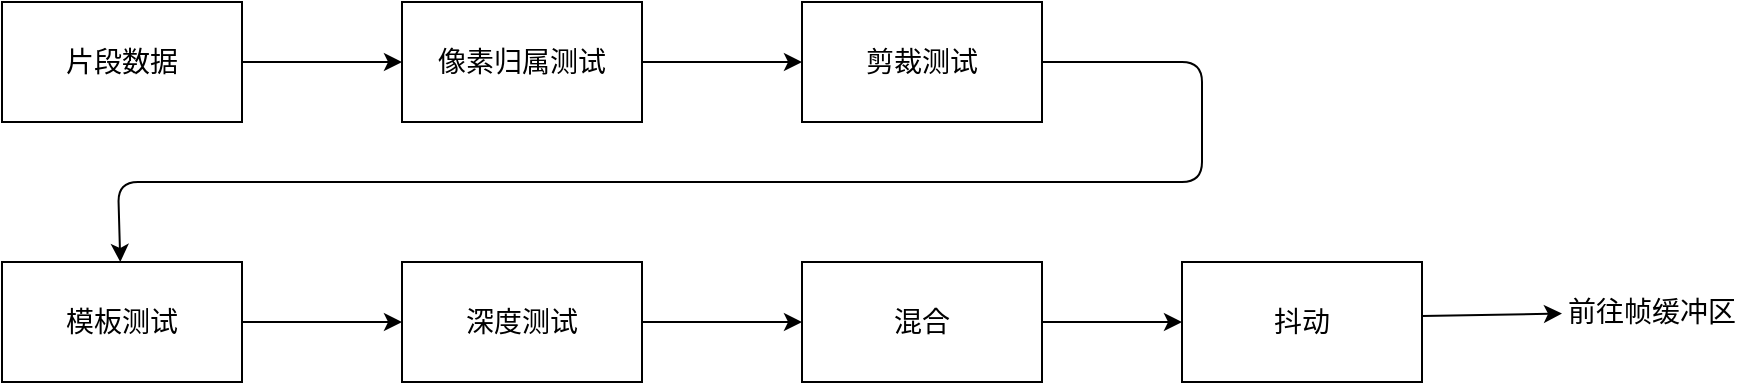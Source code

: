 <mxfile version="10.5.9" type="device"><diagram id="O-dF-IOAR_4moOYC3k3g" name="Page-1"><mxGraphModel dx="1394" dy="796" grid="1" gridSize="10" guides="1" tooltips="1" connect="1" arrows="1" fold="1" page="1" pageScale="1" pageWidth="827" pageHeight="1169" math="0" shadow="0"><root><mxCell id="0"/><mxCell id="1" parent="0"/><mxCell id="4--Boun2cZ5ncUWUasWW-9" value="" style="edgeStyle=orthogonalEdgeStyle;rounded=0;orthogonalLoop=1;jettySize=auto;html=1;" edge="1" parent="1" source="4--Boun2cZ5ncUWUasWW-1" target="4--Boun2cZ5ncUWUasWW-2"><mxGeometry relative="1" as="geometry"/></mxCell><mxCell id="4--Boun2cZ5ncUWUasWW-1" value="&lt;font style=&quot;font-size: 14px&quot;&gt;片段数据&lt;/font&gt;" style="rounded=0;whiteSpace=wrap;html=1;" vertex="1" parent="1"><mxGeometry x="120" y="250" width="120" height="60" as="geometry"/></mxCell><mxCell id="4--Boun2cZ5ncUWUasWW-10" value="" style="edgeStyle=orthogonalEdgeStyle;rounded=0;orthogonalLoop=1;jettySize=auto;html=1;" edge="1" parent="1" source="4--Boun2cZ5ncUWUasWW-2" target="4--Boun2cZ5ncUWUasWW-3"><mxGeometry relative="1" as="geometry"/></mxCell><mxCell id="4--Boun2cZ5ncUWUasWW-2" value="&lt;font style=&quot;font-size: 14px&quot;&gt;像素归属测试&lt;/font&gt;" style="rounded=0;whiteSpace=wrap;html=1;" vertex="1" parent="1"><mxGeometry x="320" y="250" width="120" height="60" as="geometry"/></mxCell><mxCell id="4--Boun2cZ5ncUWUasWW-3" value="&lt;font style=&quot;font-size: 14px&quot;&gt;剪裁测试&lt;/font&gt;" style="rounded=0;whiteSpace=wrap;html=1;" vertex="1" parent="1"><mxGeometry x="520" y="250" width="120" height="60" as="geometry"/></mxCell><mxCell id="4--Boun2cZ5ncUWUasWW-11" value="" style="edgeStyle=orthogonalEdgeStyle;rounded=0;orthogonalLoop=1;jettySize=auto;html=1;" edge="1" parent="1" source="4--Boun2cZ5ncUWUasWW-4" target="4--Boun2cZ5ncUWUasWW-5"><mxGeometry relative="1" as="geometry"/></mxCell><mxCell id="4--Boun2cZ5ncUWUasWW-4" value="&lt;font style=&quot;font-size: 14px&quot;&gt;模板测试&lt;/font&gt;" style="rounded=0;whiteSpace=wrap;html=1;" vertex="1" parent="1"><mxGeometry x="120" y="380" width="120" height="60" as="geometry"/></mxCell><mxCell id="4--Boun2cZ5ncUWUasWW-12" value="" style="edgeStyle=orthogonalEdgeStyle;rounded=0;orthogonalLoop=1;jettySize=auto;html=1;" edge="1" parent="1" source="4--Boun2cZ5ncUWUasWW-5" target="4--Boun2cZ5ncUWUasWW-6"><mxGeometry relative="1" as="geometry"/></mxCell><mxCell id="4--Boun2cZ5ncUWUasWW-5" value="&lt;font style=&quot;font-size: 14px&quot;&gt;深度测试&lt;/font&gt;" style="rounded=0;whiteSpace=wrap;html=1;" vertex="1" parent="1"><mxGeometry x="320" y="380" width="120" height="60" as="geometry"/></mxCell><mxCell id="4--Boun2cZ5ncUWUasWW-13" value="" style="edgeStyle=orthogonalEdgeStyle;rounded=0;orthogonalLoop=1;jettySize=auto;html=1;" edge="1" parent="1" source="4--Boun2cZ5ncUWUasWW-6" target="4--Boun2cZ5ncUWUasWW-7"><mxGeometry relative="1" as="geometry"/></mxCell><mxCell id="4--Boun2cZ5ncUWUasWW-6" value="&lt;font style=&quot;font-size: 14px&quot;&gt;混合&lt;/font&gt;" style="rounded=0;whiteSpace=wrap;html=1;" vertex="1" parent="1"><mxGeometry x="520" y="380" width="120" height="60" as="geometry"/></mxCell><mxCell id="4--Boun2cZ5ncUWUasWW-7" value="&lt;font style=&quot;font-size: 14px&quot;&gt;抖动&lt;/font&gt;" style="rounded=0;whiteSpace=wrap;html=1;" vertex="1" parent="1"><mxGeometry x="710" y="380" width="120" height="60" as="geometry"/></mxCell><mxCell id="4--Boun2cZ5ncUWUasWW-8" value="&lt;font style=&quot;font-size: 14px&quot;&gt;前往帧缓冲区&lt;/font&gt;" style="text;html=1;strokeColor=none;fillColor=none;align=center;verticalAlign=middle;whiteSpace=wrap;rounded=0;" vertex="1" parent="1"><mxGeometry x="900" y="380" width="90" height="50" as="geometry"/></mxCell><mxCell id="4--Boun2cZ5ncUWUasWW-16" value="" style="endArrow=classic;html=1;exitX=1;exitY=0.5;exitDx=0;exitDy=0;" edge="1" parent="1" source="4--Boun2cZ5ncUWUasWW-3" target="4--Boun2cZ5ncUWUasWW-4"><mxGeometry width="50" height="50" relative="1" as="geometry"><mxPoint x="240" y="510" as="sourcePoint"/><mxPoint x="290" y="460" as="targetPoint"/><Array as="points"><mxPoint x="720" y="280"/><mxPoint x="720" y="340"/><mxPoint x="178" y="340"/></Array></mxGeometry></mxCell><mxCell id="4--Boun2cZ5ncUWUasWW-17" value="" style="endArrow=classic;html=1;" edge="1" parent="1" target="4--Boun2cZ5ncUWUasWW-8"><mxGeometry width="50" height="50" relative="1" as="geometry"><mxPoint x="830" y="407" as="sourcePoint"/><mxPoint x="780" y="540" as="targetPoint"/></mxGeometry></mxCell></root></mxGraphModel></diagram></mxfile>